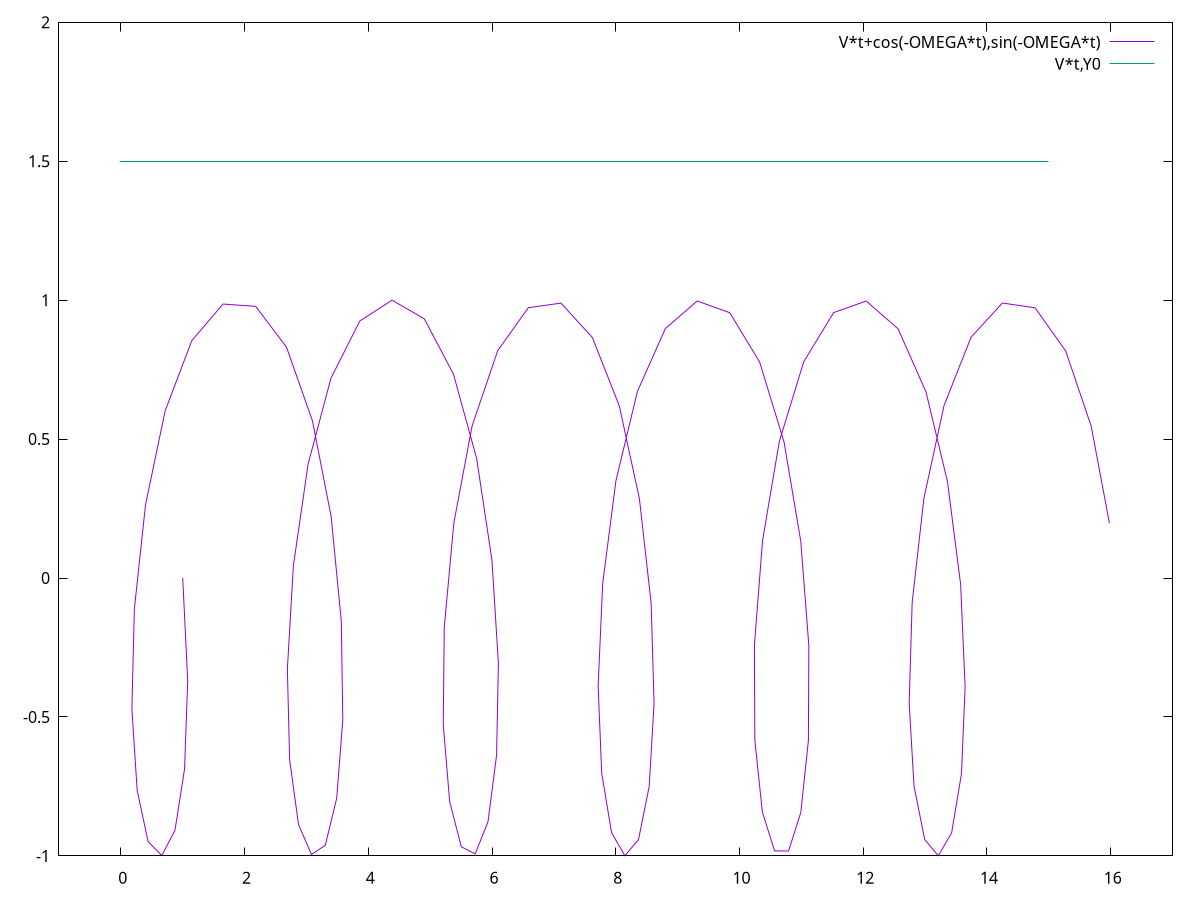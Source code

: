 V=5
R=0.4
OMEGA=V/R
Y0=1.5
set parametric
set trange [0:3]
set xrange [-1:17]
set yrange [-1:2]
unset grid
unset title
plot V*t+cos(-OMEGA*t),sin(-OMEGA*t) \
,V*t,Y0
#plot V*t,Y0
